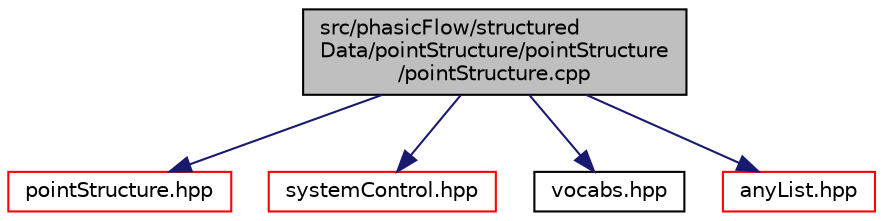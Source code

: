 digraph "src/phasicFlow/structuredData/pointStructure/pointStructure/pointStructure.cpp"
{
 // LATEX_PDF_SIZE
  edge [fontname="Helvetica",fontsize="10",labelfontname="Helvetica",labelfontsize="10"];
  node [fontname="Helvetica",fontsize="10",shape=record];
  Node1 [label="src/phasicFlow/structured\lData/pointStructure/pointStructure\l/pointStructure.cpp",height=0.2,width=0.4,color="black", fillcolor="grey75", style="filled", fontcolor="black",tooltip=" "];
  Node1 -> Node2 [color="midnightblue",fontsize="10",style="solid",fontname="Helvetica"];
  Node2 [label="pointStructure.hpp",height=0.2,width=0.4,color="red", fillcolor="white", style="filled",URL="$pointStructure_8hpp.html",tooltip=" "];
  Node1 -> Node142 [color="midnightblue",fontsize="10",style="solid",fontname="Helvetica"];
  Node142 [label="systemControl.hpp",height=0.2,width=0.4,color="red", fillcolor="white", style="filled",URL="$systemControl_8hpp.html",tooltip=" "];
  Node1 -> Node151 [color="midnightblue",fontsize="10",style="solid",fontname="Helvetica"];
  Node151 [label="vocabs.hpp",height=0.2,width=0.4,color="black", fillcolor="white", style="filled",URL="$vocabs_8hpp.html",tooltip=" "];
  Node1 -> Node152 [color="midnightblue",fontsize="10",style="solid",fontname="Helvetica"];
  Node152 [label="anyList.hpp",height=0.2,width=0.4,color="red", fillcolor="white", style="filled",URL="$anyList_8hpp.html",tooltip=" "];
}
